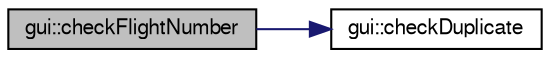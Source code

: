 digraph G
{
  edge [fontname="FreeSans",fontsize="10",labelfontname="FreeSans",labelfontsize="10"];
  node [fontname="FreeSans",fontsize="10",shape=record];
  rankdir=LR;
  Node1 [label="gui::checkFlightNumber",height=0.2,width=0.4,color="black", fillcolor="grey75", style="filled" fontcolor="black"];
  Node1 -> Node2 [color="midnightblue",fontsize="10",style="solid"];
  Node2 [label="gui::checkDuplicate",height=0.2,width=0.4,color="black", fillcolor="white", style="filled",URL="$classgui.html#a56286e7605a615ea09443ea66f3eca58",tooltip="constructor"];
}
